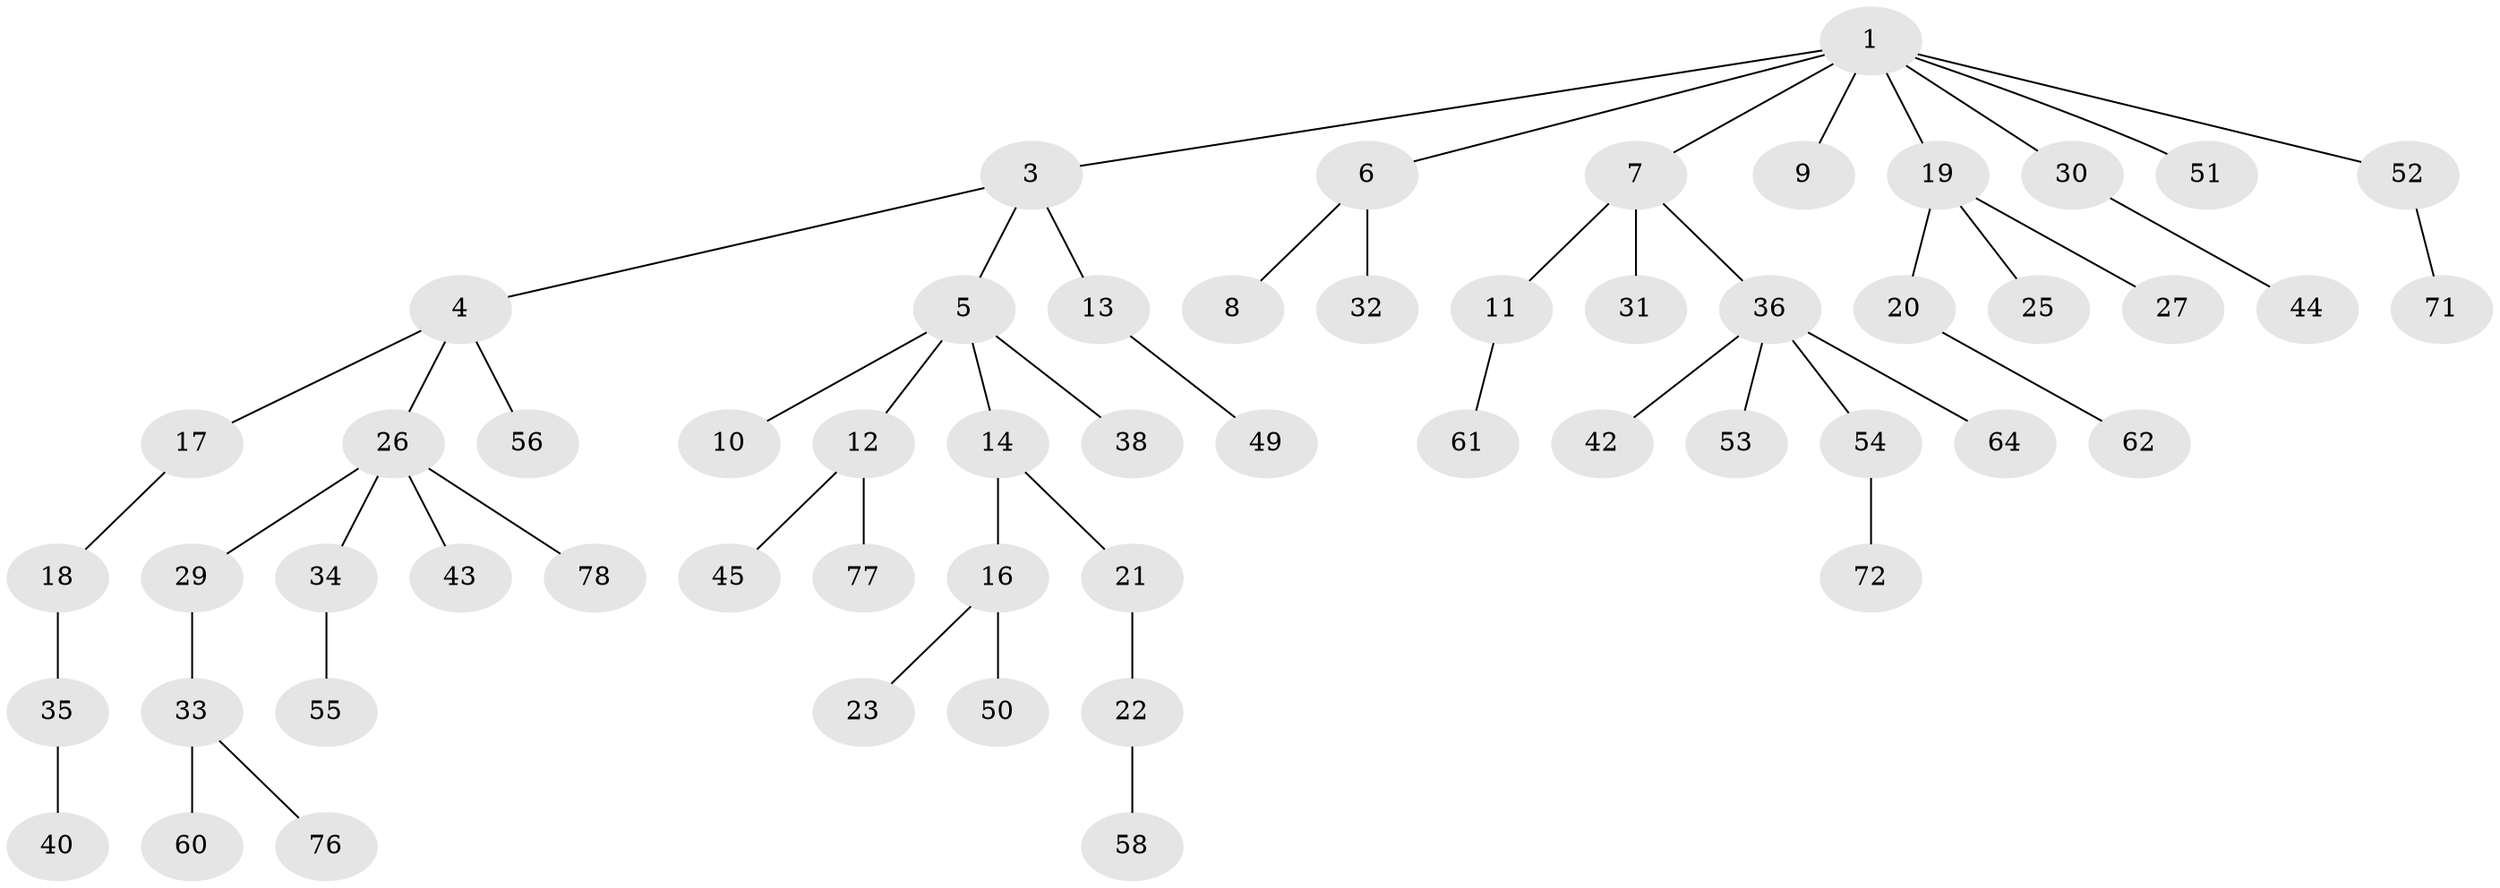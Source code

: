 // original degree distribution, {5: 0.06172839506172839, 4: 0.04938271604938271, 3: 0.12345679012345678, 6: 0.012345679012345678, 1: 0.48148148148148145, 2: 0.2716049382716049}
// Generated by graph-tools (version 1.1) at 2025/19/03/04/25 18:19:18]
// undirected, 56 vertices, 55 edges
graph export_dot {
graph [start="1"]
  node [color=gray90,style=filled];
  1 [super="+2"];
  3;
  4 [super="+15"];
  5 [super="+28"];
  6;
  7;
  8;
  9;
  10 [super="+67"];
  11;
  12 [super="+37"];
  13;
  14;
  16 [super="+48+66"];
  17;
  18;
  19;
  20 [super="+47"];
  21;
  22 [super="+59"];
  23 [super="+24"];
  25;
  26;
  27;
  29 [super="+74"];
  30 [super="+79"];
  31 [super="+39"];
  32;
  33 [super="+41"];
  34 [super="+46"];
  35;
  36;
  38;
  40;
  42 [super="+68+70"];
  43;
  44;
  45;
  49;
  50 [super="+73"];
  51;
  52;
  53;
  54;
  55;
  56;
  58;
  60;
  61;
  62;
  64;
  71;
  72;
  76;
  77;
  78;
  1 -- 7;
  1 -- 9;
  1 -- 30;
  1 -- 51;
  1 -- 19;
  1 -- 3;
  1 -- 52;
  1 -- 6;
  3 -- 4;
  3 -- 5;
  3 -- 13;
  4 -- 56;
  4 -- 17;
  4 -- 26;
  5 -- 10;
  5 -- 12;
  5 -- 14;
  5 -- 38;
  6 -- 8;
  6 -- 32;
  7 -- 11;
  7 -- 31;
  7 -- 36;
  11 -- 61;
  12 -- 45;
  12 -- 77;
  13 -- 49;
  14 -- 16;
  14 -- 21;
  16 -- 23;
  16 -- 50;
  17 -- 18;
  18 -- 35;
  19 -- 20;
  19 -- 25;
  19 -- 27;
  20 -- 62;
  21 -- 22;
  22 -- 58;
  26 -- 29;
  26 -- 34;
  26 -- 43;
  26 -- 78;
  29 -- 33;
  30 -- 44;
  33 -- 76;
  33 -- 60;
  34 -- 55;
  35 -- 40;
  36 -- 42;
  36 -- 53;
  36 -- 54;
  36 -- 64;
  52 -- 71;
  54 -- 72;
}
